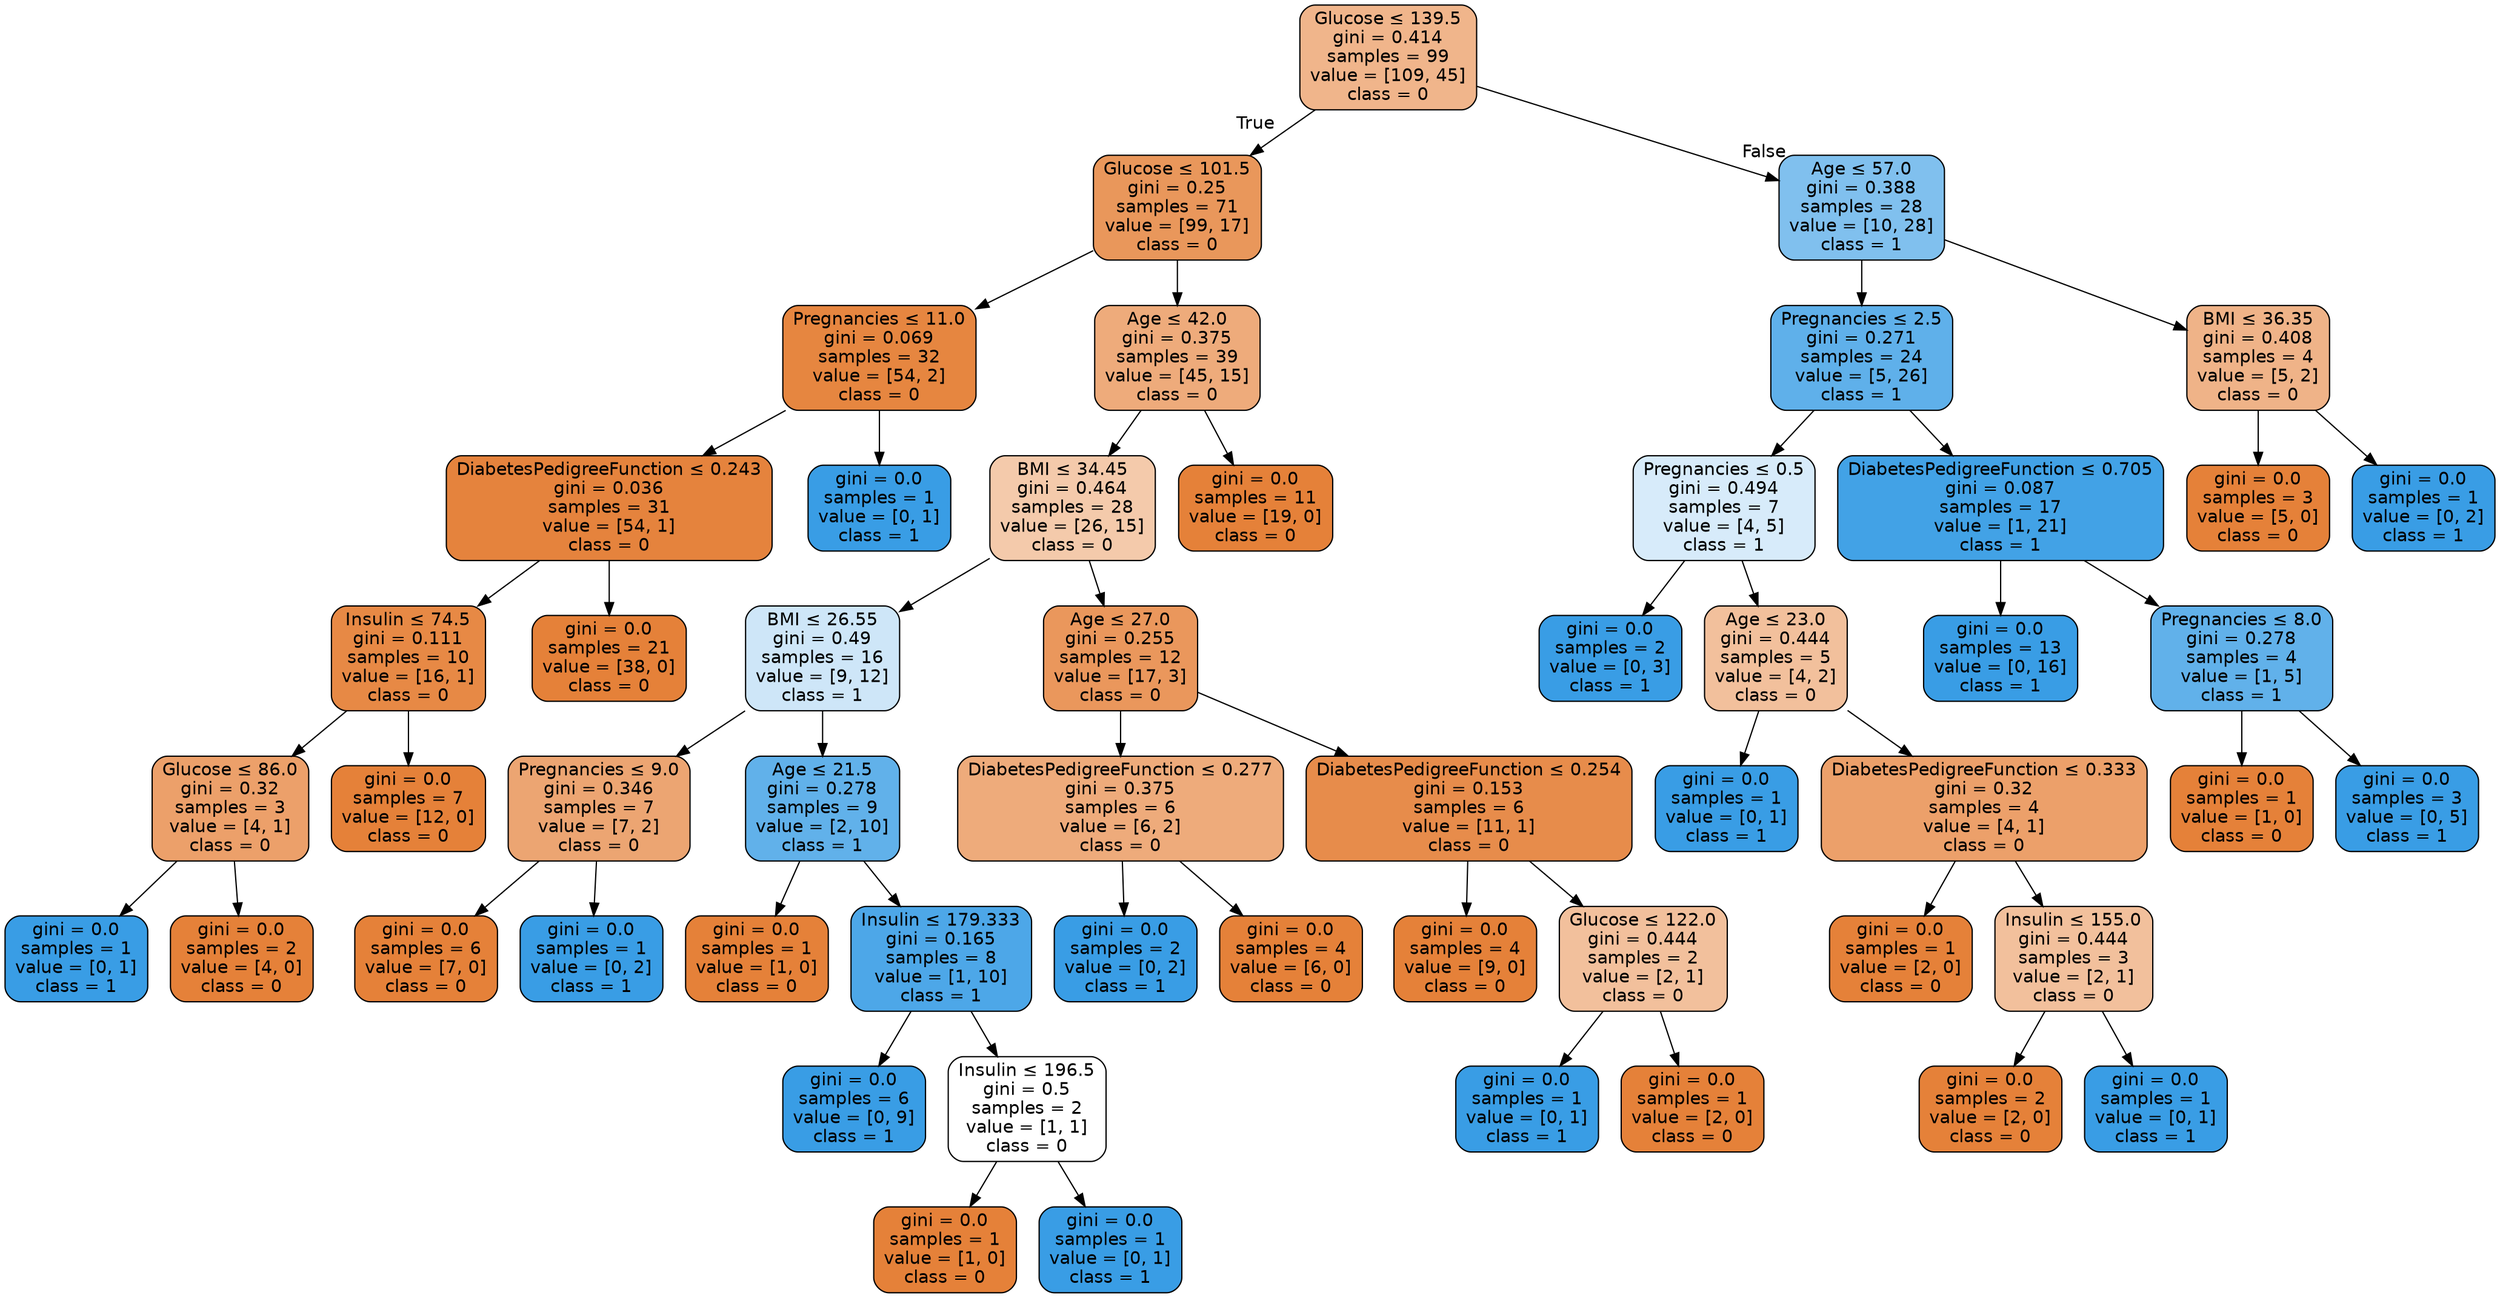 digraph Tree {
node [shape=box, style="filled, rounded", color="black", fontname="helvetica"] ;
edge [fontname="helvetica"] ;
0 [label=<Glucose &le; 139.5<br/>gini = 0.414<br/>samples = 99<br/>value = [109, 45]<br/>class = 0>, fillcolor="#f0b58b"] ;
1 [label=<Glucose &le; 101.5<br/>gini = 0.25<br/>samples = 71<br/>value = [99, 17]<br/>class = 0>, fillcolor="#e9975b"] ;
0 -> 1 [labeldistance=2.5, labelangle=45, headlabel="True"] ;
2 [label=<Pregnancies &le; 11.0<br/>gini = 0.069<br/>samples = 32<br/>value = [54, 2]<br/>class = 0>, fillcolor="#e68640"] ;
1 -> 2 ;
3 [label=<DiabetesPedigreeFunction &le; 0.243<br/>gini = 0.036<br/>samples = 31<br/>value = [54, 1]<br/>class = 0>, fillcolor="#e5833d"] ;
2 -> 3 ;
4 [label=<Insulin &le; 74.5<br/>gini = 0.111<br/>samples = 10<br/>value = [16, 1]<br/>class = 0>, fillcolor="#e78945"] ;
3 -> 4 ;
5 [label=<Glucose &le; 86.0<br/>gini = 0.32<br/>samples = 3<br/>value = [4, 1]<br/>class = 0>, fillcolor="#eca06a"] ;
4 -> 5 ;
6 [label=<gini = 0.0<br/>samples = 1<br/>value = [0, 1]<br/>class = 1>, fillcolor="#399de5"] ;
5 -> 6 ;
7 [label=<gini = 0.0<br/>samples = 2<br/>value = [4, 0]<br/>class = 0>, fillcolor="#e58139"] ;
5 -> 7 ;
8 [label=<gini = 0.0<br/>samples = 7<br/>value = [12, 0]<br/>class = 0>, fillcolor="#e58139"] ;
4 -> 8 ;
9 [label=<gini = 0.0<br/>samples = 21<br/>value = [38, 0]<br/>class = 0>, fillcolor="#e58139"] ;
3 -> 9 ;
10 [label=<gini = 0.0<br/>samples = 1<br/>value = [0, 1]<br/>class = 1>, fillcolor="#399de5"] ;
2 -> 10 ;
11 [label=<Age &le; 42.0<br/>gini = 0.375<br/>samples = 39<br/>value = [45, 15]<br/>class = 0>, fillcolor="#eeab7b"] ;
1 -> 11 ;
12 [label=<BMI &le; 34.45<br/>gini = 0.464<br/>samples = 28<br/>value = [26, 15]<br/>class = 0>, fillcolor="#f4caab"] ;
11 -> 12 ;
13 [label=<BMI &le; 26.55<br/>gini = 0.49<br/>samples = 16<br/>value = [9, 12]<br/>class = 1>, fillcolor="#cee6f8"] ;
12 -> 13 ;
14 [label=<Pregnancies &le; 9.0<br/>gini = 0.346<br/>samples = 7<br/>value = [7, 2]<br/>class = 0>, fillcolor="#eca572"] ;
13 -> 14 ;
15 [label=<gini = 0.0<br/>samples = 6<br/>value = [7, 0]<br/>class = 0>, fillcolor="#e58139"] ;
14 -> 15 ;
16 [label=<gini = 0.0<br/>samples = 1<br/>value = [0, 2]<br/>class = 1>, fillcolor="#399de5"] ;
14 -> 16 ;
17 [label=<Age &le; 21.5<br/>gini = 0.278<br/>samples = 9<br/>value = [2, 10]<br/>class = 1>, fillcolor="#61b1ea"] ;
13 -> 17 ;
18 [label=<gini = 0.0<br/>samples = 1<br/>value = [1, 0]<br/>class = 0>, fillcolor="#e58139"] ;
17 -> 18 ;
19 [label=<Insulin &le; 179.333<br/>gini = 0.165<br/>samples = 8<br/>value = [1, 10]<br/>class = 1>, fillcolor="#4da7e8"] ;
17 -> 19 ;
20 [label=<gini = 0.0<br/>samples = 6<br/>value = [0, 9]<br/>class = 1>, fillcolor="#399de5"] ;
19 -> 20 ;
21 [label=<Insulin &le; 196.5<br/>gini = 0.5<br/>samples = 2<br/>value = [1, 1]<br/>class = 0>, fillcolor="#ffffff"] ;
19 -> 21 ;
22 [label=<gini = 0.0<br/>samples = 1<br/>value = [1, 0]<br/>class = 0>, fillcolor="#e58139"] ;
21 -> 22 ;
23 [label=<gini = 0.0<br/>samples = 1<br/>value = [0, 1]<br/>class = 1>, fillcolor="#399de5"] ;
21 -> 23 ;
24 [label=<Age &le; 27.0<br/>gini = 0.255<br/>samples = 12<br/>value = [17, 3]<br/>class = 0>, fillcolor="#ea975c"] ;
12 -> 24 ;
25 [label=<DiabetesPedigreeFunction &le; 0.277<br/>gini = 0.375<br/>samples = 6<br/>value = [6, 2]<br/>class = 0>, fillcolor="#eeab7b"] ;
24 -> 25 ;
26 [label=<gini = 0.0<br/>samples = 2<br/>value = [0, 2]<br/>class = 1>, fillcolor="#399de5"] ;
25 -> 26 ;
27 [label=<gini = 0.0<br/>samples = 4<br/>value = [6, 0]<br/>class = 0>, fillcolor="#e58139"] ;
25 -> 27 ;
28 [label=<DiabetesPedigreeFunction &le; 0.254<br/>gini = 0.153<br/>samples = 6<br/>value = [11, 1]<br/>class = 0>, fillcolor="#e78c4b"] ;
24 -> 28 ;
29 [label=<gini = 0.0<br/>samples = 4<br/>value = [9, 0]<br/>class = 0>, fillcolor="#e58139"] ;
28 -> 29 ;
30 [label=<Glucose &le; 122.0<br/>gini = 0.444<br/>samples = 2<br/>value = [2, 1]<br/>class = 0>, fillcolor="#f2c09c"] ;
28 -> 30 ;
31 [label=<gini = 0.0<br/>samples = 1<br/>value = [0, 1]<br/>class = 1>, fillcolor="#399de5"] ;
30 -> 31 ;
32 [label=<gini = 0.0<br/>samples = 1<br/>value = [2, 0]<br/>class = 0>, fillcolor="#e58139"] ;
30 -> 32 ;
33 [label=<gini = 0.0<br/>samples = 11<br/>value = [19, 0]<br/>class = 0>, fillcolor="#e58139"] ;
11 -> 33 ;
34 [label=<Age &le; 57.0<br/>gini = 0.388<br/>samples = 28<br/>value = [10, 28]<br/>class = 1>, fillcolor="#80c0ee"] ;
0 -> 34 [labeldistance=2.5, labelangle=-45, headlabel="False"] ;
35 [label=<Pregnancies &le; 2.5<br/>gini = 0.271<br/>samples = 24<br/>value = [5, 26]<br/>class = 1>, fillcolor="#5fb0ea"] ;
34 -> 35 ;
36 [label=<Pregnancies &le; 0.5<br/>gini = 0.494<br/>samples = 7<br/>value = [4, 5]<br/>class = 1>, fillcolor="#d7ebfa"] ;
35 -> 36 ;
37 [label=<gini = 0.0<br/>samples = 2<br/>value = [0, 3]<br/>class = 1>, fillcolor="#399de5"] ;
36 -> 37 ;
38 [label=<Age &le; 23.0<br/>gini = 0.444<br/>samples = 5<br/>value = [4, 2]<br/>class = 0>, fillcolor="#f2c09c"] ;
36 -> 38 ;
39 [label=<gini = 0.0<br/>samples = 1<br/>value = [0, 1]<br/>class = 1>, fillcolor="#399de5"] ;
38 -> 39 ;
40 [label=<DiabetesPedigreeFunction &le; 0.333<br/>gini = 0.32<br/>samples = 4<br/>value = [4, 1]<br/>class = 0>, fillcolor="#eca06a"] ;
38 -> 40 ;
41 [label=<gini = 0.0<br/>samples = 1<br/>value = [2, 0]<br/>class = 0>, fillcolor="#e58139"] ;
40 -> 41 ;
42 [label=<Insulin &le; 155.0<br/>gini = 0.444<br/>samples = 3<br/>value = [2, 1]<br/>class = 0>, fillcolor="#f2c09c"] ;
40 -> 42 ;
43 [label=<gini = 0.0<br/>samples = 2<br/>value = [2, 0]<br/>class = 0>, fillcolor="#e58139"] ;
42 -> 43 ;
44 [label=<gini = 0.0<br/>samples = 1<br/>value = [0, 1]<br/>class = 1>, fillcolor="#399de5"] ;
42 -> 44 ;
45 [label=<DiabetesPedigreeFunction &le; 0.705<br/>gini = 0.087<br/>samples = 17<br/>value = [1, 21]<br/>class = 1>, fillcolor="#42a2e6"] ;
35 -> 45 ;
46 [label=<gini = 0.0<br/>samples = 13<br/>value = [0, 16]<br/>class = 1>, fillcolor="#399de5"] ;
45 -> 46 ;
47 [label=<Pregnancies &le; 8.0<br/>gini = 0.278<br/>samples = 4<br/>value = [1, 5]<br/>class = 1>, fillcolor="#61b1ea"] ;
45 -> 47 ;
48 [label=<gini = 0.0<br/>samples = 1<br/>value = [1, 0]<br/>class = 0>, fillcolor="#e58139"] ;
47 -> 48 ;
49 [label=<gini = 0.0<br/>samples = 3<br/>value = [0, 5]<br/>class = 1>, fillcolor="#399de5"] ;
47 -> 49 ;
50 [label=<BMI &le; 36.35<br/>gini = 0.408<br/>samples = 4<br/>value = [5, 2]<br/>class = 0>, fillcolor="#efb388"] ;
34 -> 50 ;
51 [label=<gini = 0.0<br/>samples = 3<br/>value = [5, 0]<br/>class = 0>, fillcolor="#e58139"] ;
50 -> 51 ;
52 [label=<gini = 0.0<br/>samples = 1<br/>value = [0, 2]<br/>class = 1>, fillcolor="#399de5"] ;
50 -> 52 ;
}
